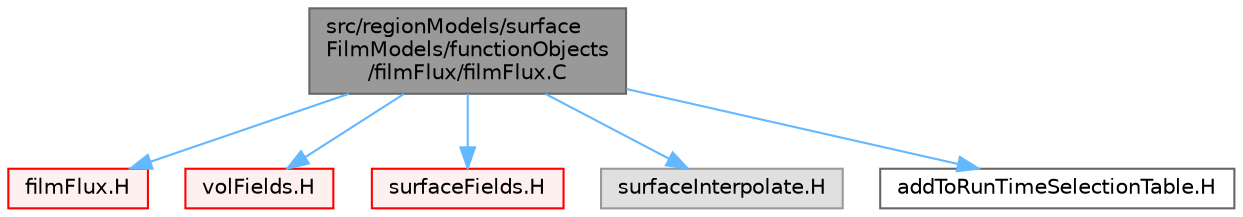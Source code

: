digraph "src/regionModels/surfaceFilmModels/functionObjects/filmFlux/filmFlux.C"
{
 // LATEX_PDF_SIZE
  bgcolor="transparent";
  edge [fontname=Helvetica,fontsize=10,labelfontname=Helvetica,labelfontsize=10];
  node [fontname=Helvetica,fontsize=10,shape=box,height=0.2,width=0.4];
  Node1 [id="Node000001",label="src/regionModels/surface\lFilmModels/functionObjects\l/filmFlux/filmFlux.C",height=0.2,width=0.4,color="gray40", fillcolor="grey60", style="filled", fontcolor="black",tooltip=" "];
  Node1 -> Node2 [id="edge1_Node000001_Node000002",color="steelblue1",style="solid",tooltip=" "];
  Node2 [id="Node000002",label="filmFlux.H",height=0.2,width=0.4,color="red", fillcolor="#FFF0F0", style="filled",URL="$filmFlux_8H.html",tooltip=" "];
  Node1 -> Node254 [id="edge2_Node000001_Node000254",color="steelblue1",style="solid",tooltip=" "];
  Node254 [id="Node000254",label="volFields.H",height=0.2,width=0.4,color="red", fillcolor="#FFF0F0", style="filled",URL="$volFields_8H.html",tooltip=" "];
  Node1 -> Node455 [id="edge3_Node000001_Node000455",color="steelblue1",style="solid",tooltip=" "];
  Node455 [id="Node000455",label="surfaceFields.H",height=0.2,width=0.4,color="red", fillcolor="#FFF0F0", style="filled",URL="$surfaceFields_8H.html",tooltip="Foam::surfaceFields."];
  Node1 -> Node479 [id="edge4_Node000001_Node000479",color="steelblue1",style="solid",tooltip=" "];
  Node479 [id="Node000479",label="surfaceInterpolate.H",height=0.2,width=0.4,color="grey60", fillcolor="#E0E0E0", style="filled",tooltip=" "];
  Node1 -> Node481 [id="edge5_Node000001_Node000481",color="steelblue1",style="solid",tooltip=" "];
  Node481 [id="Node000481",label="addToRunTimeSelectionTable.H",height=0.2,width=0.4,color="grey40", fillcolor="white", style="filled",URL="$addToRunTimeSelectionTable_8H.html",tooltip="Macros for easy insertion into run-time selection tables."];
}
